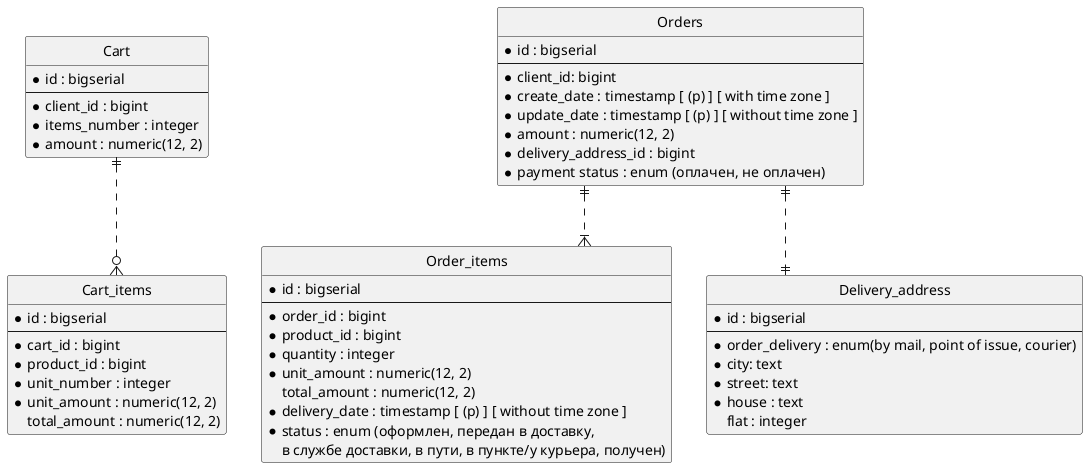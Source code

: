 @startuml
' hide the spot
hide circle

' avoid problems with angled crows feet
skinparam linetype ortho

entity "Cart" {
  *id : bigserial
  --
  *client_id : bigint
  *items_number : integer
  *amount : numeric(12, 2)
}

entity "Cart_items" {
  *id : bigserial
  --
  *cart_id : bigint
  *product_id : bigint
  *unit_number : integer
  *unit_amount : numeric(12, 2)
  total_amount : numeric(12, 2)
}

entity "Orders" {
  *id : bigserial
  --
  *client_id: bigint
  *create_date : timestamp [ (p) ] [ with time zone ]
  *update_date : timestamp [ (p) ] [ without time zone ]
  *amount : numeric(12, 2)
  *delivery_address_id : bigint
  *payment status : enum (оплачен, не оплачен)
}

entity "Order_items" {
  *id : bigserial
  --
  *order_id : bigint
  *product_id : bigint
  *quantity : integer
  *unit_amount : numeric(12, 2)
  total_amount : numeric(12, 2)
  *delivery_date : timestamp [ (p) ] [ without time zone ]
  *status : enum (оформлен, передан в доставку,
                 в службе доставки, в пути, в пункте/у курьера, получен)
}

entity "Delivery_address" {
  *id : bigserial
  --
  *order_delivery : enum(by mail, point of issue, courier)
  *city: text
  *street: text
  *house : text
  flat : integer
}


Cart||..o{ Cart_items
Orders||..|{ Order_items
Orders||..|| Delivery_address

@enduml
